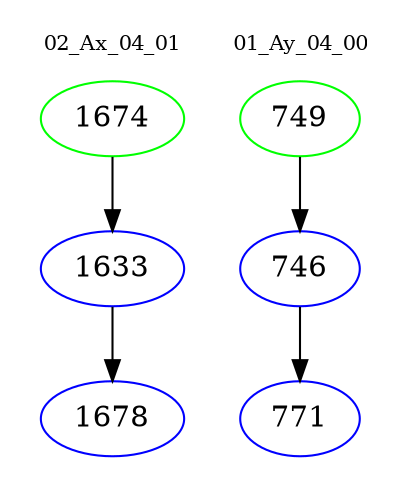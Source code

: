 digraph{
subgraph cluster_0 {
color = white
label = "02_Ax_04_01";
fontsize=10;
T0_1674 [label="1674", color="green"]
T0_1674 -> T0_1633 [color="black"]
T0_1633 [label="1633", color="blue"]
T0_1633 -> T0_1678 [color="black"]
T0_1678 [label="1678", color="blue"]
}
subgraph cluster_1 {
color = white
label = "01_Ay_04_00";
fontsize=10;
T1_749 [label="749", color="green"]
T1_749 -> T1_746 [color="black"]
T1_746 [label="746", color="blue"]
T1_746 -> T1_771 [color="black"]
T1_771 [label="771", color="blue"]
}
}
